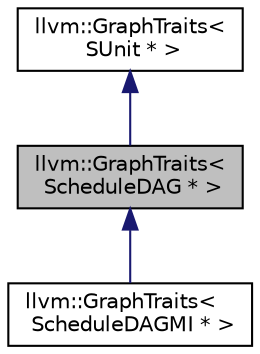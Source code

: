 digraph "llvm::GraphTraits&lt; ScheduleDAG * &gt;"
{
 // LATEX_PDF_SIZE
  bgcolor="transparent";
  edge [fontname="Helvetica",fontsize="10",labelfontname="Helvetica",labelfontsize="10"];
  node [fontname="Helvetica",fontsize="10",shape="box"];
  Node1 [label="llvm::GraphTraits\<\l ScheduleDAG * \>",height=0.2,width=0.4,color="black", fillcolor="grey75", style="filled", fontcolor="black",tooltip=" "];
  Node2 -> Node1 [dir="back",color="midnightblue",fontsize="10",style="solid",fontname="Helvetica"];
  Node2 [label="llvm::GraphTraits\<\l SUnit * \>",height=0.2,width=0.4,color="black",URL="$structllvm_1_1GraphTraits_3_01SUnit_01_5_01_4.html",tooltip=" "];
  Node1 -> Node3 [dir="back",color="midnightblue",fontsize="10",style="solid",fontname="Helvetica"];
  Node3 [label="llvm::GraphTraits\<\l ScheduleDAGMI * \>",height=0.2,width=0.4,color="black",URL="$structllvm_1_1GraphTraits_3_01ScheduleDAGMI_01_5_01_4.html",tooltip=" "];
}
